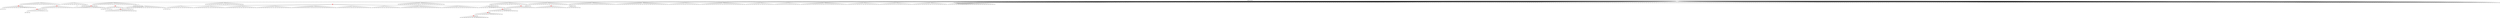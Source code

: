 digraph g {
	"59" -> "60";
	"60" [label="34"];
	"58" -> "59";
	"59" [color=indianred1, style=filled, label="19"];
	"57" -> "58";
	"58" [label="47"];
	"53" -> "54";
	"54" [label="31"];
	"52" -> "53";
	"53" [color=indianred1, style=filled, label="36"];
	"51" -> "52";
	"52" [label="41"];
	"50" -> "51";
	"51" [color=indianred1, style=filled, label="11"];
	"49" -> "50";
	"50" [label="36"];
	"43" -> "44";
	"44" [label="45"];
	"41" -> "42";
	"42" [color=indianred1, style=filled, label="32"];
	"40" -> "41";
	"41" [label="13"];
	"40" -> "43";
	"43" [label="46"];
	"38" -> "39";
	"39" [label="43"];
	"37" -> "38";
	"38" [color=indianred1, style=filled, label="12"];
	"36" -> "37";
	"37" [label="1"];
	"33" -> "34";
	"34" [color=indianred1, style=filled, label="21"];
	"32" -> "33";
	"33" [label="24"];
	"32" -> "35";
	"35" [label="14"];
	"21" -> "22";
	"22" [label="5"];
	"20" -> "21";
	"21" [label="20"];
	"20" -> "23";
	"23" [label="4"];
	"20" -> "24";
	"24" [label="40"];
	"20" -> "25";
	"25" [label="25"];
	"20" -> "26";
	"26" [label="38"];
	"20" -> "27";
	"27" [label="48"];
	"20" -> "28";
	"28" [label="39"];
	"20" -> "29";
	"29" [label="23"];
	"20" -> "30";
	"30" [label="49"];
	"20" -> "31";
	"31" [label="15"];
	"20" -> "32";
	"32" [label="21"];
	"19" -> "20";
	"20" [color=indianred1, style=filled, label="3"];
	"15" -> "16";
	"16" [label="29"];
	"12" -> "13";
	"13" [color=indianred1, style=filled, label="9"];
	"11" -> "12";
	"12" [label="37"];
	"10" -> "11";
	"11" [color=indianred1, style=filled, label="35"];
	"9" -> "10";
	"10" [label="9"];
	"8" -> "9";
	"9" [color=indianred1, style=filled, label="22"];
	"7" -> "8";
	"8" [label="35"];
	"6" -> "7";
	"7" [color=indianred1, style=filled, label="16"];
	"5" -> "6";
	"6" [label="22"];
	"2" -> "3";
	"3" [color=indianred1, style=filled, label="30"];
	"2" -> "4";
	"4" [label="42"];
	"1" -> "2";
	"2" [label="26"];
	"0" -> "1";
	"1" [label="30"];
	"0" -> "5";
	"5" [label="16"];
	"0" -> "14";
	"14" [label="7"];
	"0" -> "15";
	"15" [label="44"];
	"0" -> "17";
	"17" [label="33"];
	"0" -> "18";
	"18" [label="10"];
	"0" -> "19";
	"19" [label="3"];
	"0" -> "36";
	"36" [label="12"];
	"0" -> "40";
	"40" [label="32"];
	"0" -> "45";
	"45" [label="17"];
	"0" -> "46";
	"46" [label="50"];
	"0" -> "47";
	"47" [label="18"];
	"0" -> "48";
	"48" [label="8"];
	"0" -> "49";
	"49" [label="11"];
	"0" -> "55";
	"55" [label="6"];
	"0" -> "56";
	"56" [label="2"];
	"0" -> "57";
	"57" [label="19"];
	"0" -> "61";
	"61" [label="28"];
	"0" -> "62";
	"62" [label="27"];
	"0" [label="germline"];
	"0" -> "cell1";
	"cell1" [shape=box];
	"0" -> "cell2";
	"cell2" [shape=box];
	"27" -> "cell3";
	"cell3" [shape=box];
	"0" -> "cell4";
	"cell4" [shape=box];
	"51" -> "cell5";
	"cell5" [shape=box];
	"0" -> "cell6";
	"cell6" [shape=box];
	"29" -> "cell7";
	"cell7" [shape=box];
	"0" -> "cell8";
	"cell8" [shape=box];
	"0" -> "cell9";
	"cell9" [shape=box];
	"26" -> "cell10";
	"cell10" [shape=box];
	"12" -> "cell11";
	"cell11" [shape=box];
	"61" -> "cell12";
	"cell12" [shape=box];
	"3" -> "cell13";
	"cell13" [shape=box];
	"22" -> "cell14";
	"cell14" [shape=box];
	"0" -> "cell15";
	"cell15" [shape=box];
	"0" -> "cell16";
	"cell16" [shape=box];
	"49" -> "cell17";
	"cell17" [shape=box];
	"0" -> "cell18";
	"cell18" [shape=box];
	"30" -> "cell19";
	"cell19" [shape=box];
	"37" -> "cell20";
	"cell20" [shape=box];
	"0" -> "cell21";
	"cell21" [shape=box];
	"15" -> "cell22";
	"cell22" [shape=box];
	"0" -> "cell23";
	"cell23" [shape=box];
	"56" -> "cell24";
	"cell24" [shape=box];
	"0" -> "cell25";
	"cell25" [shape=box];
	"0" -> "cell26";
	"cell26" [shape=box];
	"0" -> "cell27";
	"cell27" [shape=box];
	"40" -> "cell28";
	"cell28" [shape=box];
	"0" -> "cell29";
	"cell29" [shape=box];
	"33" -> "cell30";
	"cell30" [shape=box];
	"24" -> "cell31";
	"cell31" [shape=box];
	"0" -> "cell32";
	"cell32" [shape=box];
	"55" -> "cell33";
	"cell33" [shape=box];
	"59" -> "cell34";
	"cell34" [shape=box];
	"0" -> "cell35";
	"cell35" [shape=box];
	"0" -> "cell36";
	"cell36" [shape=box];
	"0" -> "cell37";
	"cell37" [shape=box];
	"0" -> "cell38";
	"cell38" [shape=box];
	"0" -> "cell39";
	"cell39" [shape=box];
	"24" -> "cell40";
	"cell40" [shape=box];
	"53" -> "cell41";
	"cell41" [shape=box];
	"0" -> "cell42";
	"cell42" [shape=box];
	"0" -> "cell43";
	"cell43" [shape=box];
	"0" -> "cell44";
	"cell44" [shape=box];
	"0" -> "cell45";
	"cell45" [shape=box];
	"30" -> "cell46";
	"cell46" [shape=box];
	"0" -> "cell47";
	"cell47" [shape=box];
	"0" -> "cell48";
	"cell48" [shape=box];
	"0" -> "cell49";
	"cell49" [shape=box];
	"0" -> "cell50";
	"cell50" [shape=box];
	"0" -> "cell51";
	"cell51" [shape=box];
	"14" -> "cell52";
	"cell52" [shape=box];
	"2" -> "cell53";
	"cell53" [shape=box];
	"58" -> "cell54";
	"cell54" [shape=box];
	"47" -> "cell55";
	"cell55" [shape=box];
	"25" -> "cell56";
	"cell56" [shape=box];
	"0" -> "cell57";
	"cell57" [shape=box];
	"52" -> "cell58";
	"cell58" [shape=box];
	"0" -> "cell59";
	"cell59" [shape=box];
	"0" -> "cell60";
	"cell60" [shape=box];
	"48" -> "cell61";
	"cell61" [shape=box];
	"0" -> "cell62";
	"cell62" [shape=box];
	"0" -> "cell63";
	"cell63" [shape=box];
	"0" -> "cell64";
	"cell64" [shape=box];
	"36" -> "cell65";
	"cell65" [shape=box];
	"0" -> "cell66";
	"cell66" [shape=box];
	"11" -> "cell67";
	"cell67" [shape=box];
	"0" -> "cell68";
	"cell68" [shape=box];
	"0" -> "cell69";
	"cell69" [shape=box];
	"0" -> "cell70";
	"cell70" [shape=box];
	"0" -> "cell71";
	"cell71" [shape=box];
	"0" -> "cell72";
	"cell72" [shape=box];
	"0" -> "cell73";
	"cell73" [shape=box];
	"0" -> "cell74";
	"cell74" [shape=box];
	"14" -> "cell75";
	"cell75" [shape=box];
	"0" -> "cell76";
	"cell76" [shape=box];
	"55" -> "cell77";
	"cell77" [shape=box];
	"61" -> "cell78";
	"cell78" [shape=box];
	"40" -> "cell79";
	"cell79" [shape=box];
	"0" -> "cell80";
	"cell80" [shape=box];
	"0" -> "cell81";
	"cell81" [shape=box];
	"0" -> "cell82";
	"cell82" [shape=box];
	"0" -> "cell83";
	"cell83" [shape=box];
	"0" -> "cell84";
	"cell84" [shape=box];
	"0" -> "cell85";
	"cell85" [shape=box];
	"0" -> "cell86";
	"cell86" [shape=box];
	"1" -> "cell87";
	"cell87" [shape=box];
	"0" -> "cell88";
	"cell88" [shape=box];
	"0" -> "cell89";
	"cell89" [shape=box];
	"5" -> "cell90";
	"cell90" [shape=box];
	"1" -> "cell91";
	"cell91" [shape=box];
	"0" -> "cell92";
	"cell92" [shape=box];
	"48" -> "cell93";
	"cell93" [shape=box];
	"51" -> "cell94";
	"cell94" [shape=box];
	"32" -> "cell95";
	"cell95" [shape=box];
	"0" -> "cell96";
	"cell96" [shape=box];
	"0" -> "cell97";
	"cell97" [shape=box];
	"47" -> "cell98";
	"cell98" [shape=box];
	"0" -> "cell99";
	"cell99" [shape=box];
	"3" -> "cell100";
	"cell100" [shape=box];
	"0" -> "cell101";
	"cell101" [shape=box];
	"0" -> "cell102";
	"cell102" [shape=box];
	"11" -> "cell103";
	"cell103" [shape=box];
	"26" -> "cell104";
	"cell104" [shape=box];
	"0" -> "cell105";
	"cell105" [shape=box];
	"1" -> "cell106";
	"cell106" [shape=box];
	"29" -> "cell107";
	"cell107" [shape=box];
	"0" -> "cell108";
	"cell108" [shape=box];
	"59" -> "cell109";
	"cell109" [shape=box];
	"0" -> "cell110";
	"cell110" [shape=box];
	"0" -> "cell111";
	"cell111" [shape=box];
	"21" -> "cell112";
	"cell112" [shape=box];
	"0" -> "cell113";
	"cell113" [shape=box];
	"0" -> "cell114";
	"cell114" [shape=box];
	"62" -> "cell115";
	"cell115" [shape=box];
	"0" -> "cell116";
	"cell116" [shape=box];
	"0" -> "cell117";
	"cell117" [shape=box];
	"23" -> "cell118";
	"cell118" [shape=box];
	"0" -> "cell119";
	"cell119" [shape=box];
	"0" -> "cell120";
	"cell120" [shape=box];
	"0" -> "cell121";
	"cell121" [shape=box];
	"0" -> "cell122";
	"cell122" [shape=box];
	"0" -> "cell123";
	"cell123" [shape=box];
	"0" -> "cell124";
	"cell124" [shape=box];
	"46" -> "cell125";
	"cell125" [shape=box];
	"52" -> "cell126";
	"cell126" [shape=box];
	"9" -> "cell127";
	"cell127" [shape=box];
	"14" -> "cell128";
	"cell128" [shape=box];
	"56" -> "cell129";
	"cell129" [shape=box];
	"4" -> "cell130";
	"cell130" [shape=box];
	"0" -> "cell131";
	"cell131" [shape=box];
	"0" -> "cell132";
	"cell132" [shape=box];
	"0" -> "cell133";
	"cell133" [shape=box];
	"56" -> "cell134";
	"cell134" [shape=box];
	"0" -> "cell135";
	"cell135" [shape=box];
	"0" -> "cell136";
	"cell136" [shape=box];
	"55" -> "cell137";
	"cell137" [shape=box];
	"0" -> "cell138";
	"cell138" [shape=box];
	"0" -> "cell139";
	"cell139" [shape=box];
	"47" -> "cell140";
	"cell140" [shape=box];
	"32" -> "cell141";
	"cell141" [shape=box];
	"26" -> "cell142";
	"cell142" [shape=box];
	"0" -> "cell143";
	"cell143" [shape=box];
	"0" -> "cell144";
	"cell144" [shape=box];
	"40" -> "cell145";
	"cell145" [shape=box];
	"0" -> "cell146";
	"cell146" [shape=box];
	"1" -> "cell147";
	"cell147" [shape=box];
	"59" -> "cell148";
	"cell148" [shape=box];
	"39" -> "cell149";
	"cell149" [shape=box];
	"0" -> "cell150";
	"cell150" [shape=box];
	"0" -> "cell151";
	"cell151" [shape=box];
	"3" -> "cell152";
	"cell152" [shape=box];
	"30" -> "cell153";
	"cell153" [shape=box];
	"21" -> "cell154";
	"cell154" [shape=box];
	"0" -> "cell155";
	"cell155" [shape=box];
	"24" -> "cell156";
	"cell156" [shape=box];
	"0" -> "cell157";
	"cell157" [shape=box];
	"62" -> "cell158";
	"cell158" [shape=box];
	"0" -> "cell159";
	"cell159" [shape=box];
	"14" -> "cell160";
	"cell160" [shape=box];
	"0" -> "cell161";
	"cell161" [shape=box];
	"0" -> "cell162";
	"cell162" [shape=box];
	"0" -> "cell163";
	"cell163" [shape=box];
	"31" -> "cell164";
	"cell164" [shape=box];
	"0" -> "cell165";
	"cell165" [shape=box];
	"47" -> "cell166";
	"cell166" [shape=box];
	"47" -> "cell167";
	"cell167" [shape=box];
	"21" -> "cell168";
	"cell168" [shape=box];
	"27" -> "cell169";
	"cell169" [shape=box];
	"5" -> "cell170";
	"cell170" [shape=box];
	"47" -> "cell171";
	"cell171" [shape=box];
	"0" -> "cell172";
	"cell172" [shape=box];
	"0" -> "cell173";
	"cell173" [shape=box];
	"15" -> "cell174";
	"cell174" [shape=box];
	"0" -> "cell175";
	"cell175" [shape=box];
	"16" -> "cell176";
	"cell176" [shape=box];
	"13" -> "cell177";
	"cell177" [shape=box];
	"0" -> "cell178";
	"cell178" [shape=box];
	"0" -> "cell179";
	"cell179" [shape=box];
	"3" -> "cell180";
	"cell180" [shape=box];
	"18" -> "cell181";
	"cell181" [shape=box];
	"0" -> "cell182";
	"cell182" [shape=box];
	"8" -> "cell183";
	"cell183" [shape=box];
	"59" -> "cell184";
	"cell184" [shape=box];
	"0" -> "cell185";
	"cell185" [shape=box];
	"52" -> "cell186";
	"cell186" [shape=box];
	"27" -> "cell187";
	"cell187" [shape=box];
	"47" -> "cell188";
	"cell188" [shape=box];
	"0" -> "cell189";
	"cell189" [shape=box];
	"25" -> "cell190";
	"cell190" [shape=box];
	"32" -> "cell191";
	"cell191" [shape=box];
	"5" -> "cell192";
	"cell192" [shape=box];
	"34" -> "cell193";
	"cell193" [shape=box];
	"0" -> "cell194";
	"cell194" [shape=box];
	"0" -> "cell195";
	"cell195" [shape=box];
	"0" -> "cell196";
	"cell196" [shape=box];
	"0" -> "cell197";
	"cell197" [shape=box];
	"0" -> "cell198";
	"cell198" [shape=box];
	"40" -> "cell199";
	"cell199" [shape=box];
	"54" -> "cell200";
	"cell200" [shape=box];
	"5" -> "cell201";
	"cell201" [shape=box];
	"0" -> "cell202";
	"cell202" [shape=box];
	"0" -> "cell203";
	"cell203" [shape=box];
	"0" -> "cell204";
	"cell204" [shape=box];
	"51" -> "cell205";
	"cell205" [shape=box];
	"56" -> "cell206";
	"cell206" [shape=box];
	"0" -> "cell207";
	"cell207" [shape=box];
	"0" -> "cell208";
	"cell208" [shape=box];
	"45" -> "cell209";
	"cell209" [shape=box];
	"57" -> "cell210";
	"cell210" [shape=box];
	"13" -> "cell211";
	"cell211" [shape=box];
	"28" -> "cell212";
	"cell212" [shape=box];
	"0" -> "cell213";
	"cell213" [shape=box];
	"42" -> "cell214";
	"cell214" [shape=box];
	"59" -> "cell215";
	"cell215" [shape=box];
	"0" -> "cell216";
	"cell216" [shape=box];
	"0" -> "cell217";
	"cell217" [shape=box];
	"0" -> "cell218";
	"cell218" [shape=box];
	"55" -> "cell219";
	"cell219" [shape=box];
	"0" -> "cell220";
	"cell220" [shape=box];
	"0" -> "cell221";
	"cell221" [shape=box];
	"48" -> "cell222";
	"cell222" [shape=box];
	"19" -> "cell223";
	"cell223" [shape=box];
	"40" -> "cell224";
	"cell224" [shape=box];
	"0" -> "cell225";
	"cell225" [shape=box];
	"0" -> "cell226";
	"cell226" [shape=box];
	"9" -> "cell227";
	"cell227" [shape=box];
	"0" -> "cell228";
	"cell228" [shape=box];
	"61" -> "cell229";
	"cell229" [shape=box];
	"0" -> "cell230";
	"cell230" [shape=box];
	"23" -> "cell231";
	"cell231" [shape=box];
	"62" -> "cell232";
	"cell232" [shape=box];
	"28" -> "cell233";
	"cell233" [shape=box];
	"25" -> "cell234";
	"cell234" [shape=box];
	"29" -> "cell235";
	"cell235" [shape=box];
	"19" -> "cell236";
	"cell236" [shape=box];
	"0" -> "cell237";
	"cell237" [shape=box];
	"0" -> "cell238";
	"cell238" [shape=box];
	"0" -> "cell239";
	"cell239" [shape=box];
	"0" -> "cell240";
	"cell240" [shape=box];
	"0" -> "cell241";
	"cell241" [shape=box];
	"34" -> "cell242";
	"cell242" [shape=box];
	"15" -> "cell243";
	"cell243" [shape=box];
	"45" -> "cell244";
	"cell244" [shape=box];
	"0" -> "cell245";
	"cell245" [shape=box];
	"0" -> "cell246";
	"cell246" [shape=box];
	"0" -> "cell247";
	"cell247" [shape=box];
	"0" -> "cell248";
	"cell248" [shape=box];
	"55" -> "cell249";
	"cell249" [shape=box];
	"0" -> "cell250";
	"cell250" [shape=box];
	"0" -> "cell251";
	"cell251" [shape=box];
	"21" -> "cell252";
	"cell252" [shape=box];
	"0" -> "cell253";
	"cell253" [shape=box];
	"32" -> "cell254";
	"cell254" [shape=box];
	"15" -> "cell255";
	"cell255" [shape=box];
	"49" -> "cell256";
	"cell256" [shape=box];
	"0" -> "cell257";
	"cell257" [shape=box];
	"36" -> "cell258";
	"cell258" [shape=box];
	"55" -> "cell259";
	"cell259" [shape=box];
	"0" -> "cell260";
	"cell260" [shape=box];
	"25" -> "cell261";
	"cell261" [shape=box];
	"0" -> "cell262";
	"cell262" [shape=box];
	"0" -> "cell263";
	"cell263" [shape=box];
	"18" -> "cell264";
	"cell264" [shape=box];
	"36" -> "cell265";
	"cell265" [shape=box];
	"0" -> "cell266";
	"cell266" [shape=box];
	"32" -> "cell267";
	"cell267" [shape=box];
	"0" -> "cell268";
	"cell268" [shape=box];
	"25" -> "cell269";
	"cell269" [shape=box];
	"0" -> "cell270";
	"cell270" [shape=box];
	"0" -> "cell271";
	"cell271" [shape=box];
	"0" -> "cell272";
	"cell272" [shape=box];
	"55" -> "cell273";
	"cell273" [shape=box];
	"19" -> "cell274";
	"cell274" [shape=box];
	"0" -> "cell275";
	"cell275" [shape=box];
	"0" -> "cell276";
	"cell276" [shape=box];
	"18" -> "cell277";
	"cell277" [shape=box];
	"0" -> "cell278";
	"cell278" [shape=box];
	"15" -> "cell279";
	"cell279" [shape=box];
	"27" -> "cell280";
	"cell280" [shape=box];
	"0" -> "cell281";
	"cell281" [shape=box];
	"0" -> "cell282";
	"cell282" [shape=box];
	"21" -> "cell283";
	"cell283" [shape=box];
	"0" -> "cell284";
	"cell284" [shape=box];
	"21" -> "cell285";
	"cell285" [shape=box];
	"30" -> "cell286";
	"cell286" [shape=box];
	"0" -> "cell287";
	"cell287" [shape=box];
	"0" -> "cell288";
	"cell288" [shape=box];
	"0" -> "cell289";
	"cell289" [shape=box];
	"0" -> "cell290";
	"cell290" [shape=box];
	"0" -> "cell291";
	"cell291" [shape=box];
	"21" -> "cell292";
	"cell292" [shape=box];
	"0" -> "cell293";
	"cell293" [shape=box];
	"57" -> "cell294";
	"cell294" [shape=box];
	"0" -> "cell295";
	"cell295" [shape=box];
	"62" -> "cell296";
	"cell296" [shape=box];
	"31" -> "cell297";
	"cell297" [shape=box];
	"0" -> "cell298";
	"cell298" [shape=box];
	"47" -> "cell299";
	"cell299" [shape=box];
	"0" -> "cell300";
	"cell300" [shape=box];
	"0" -> "cell301";
	"cell301" [shape=box];
	"0" -> "cell302";
	"cell302" [shape=box];
	"0" -> "cell303";
	"cell303" [shape=box];
	"0" -> "cell304";
	"cell304" [shape=box];
	"6" -> "cell305";
	"cell305" [shape=box];
	"0" -> "cell306";
	"cell306" [shape=box];
	"0" -> "cell307";
	"cell307" [shape=box];
	"0" -> "cell308";
	"cell308" [shape=box];
	"54" -> "cell309";
	"cell309" [shape=box];
	"0" -> "cell310";
	"cell310" [shape=box];
	"41" -> "cell311";
	"cell311" [shape=box];
	"0" -> "cell312";
	"cell312" [shape=box];
	"0" -> "cell313";
	"cell313" [shape=box];
	"55" -> "cell314";
	"cell314" [shape=box];
	"0" -> "cell315";
	"cell315" [shape=box];
	"0" -> "cell316";
	"cell316" [shape=box];
	"0" -> "cell317";
	"cell317" [shape=box];
	"0" -> "cell318";
	"cell318" [shape=box];
	"0" -> "cell319";
	"cell319" [shape=box];
	"7" -> "cell320";
	"cell320" [shape=box];
	"34" -> "cell321";
	"cell321" [shape=box];
	"61" -> "cell322";
	"cell322" [shape=box];
	"30" -> "cell323";
	"cell323" [shape=box];
	"0" -> "cell324";
	"cell324" [shape=box];
	"0" -> "cell325";
	"cell325" [shape=box];
	"7" -> "cell326";
	"cell326" [shape=box];
	"31" -> "cell327";
	"cell327" [shape=box];
	"1" -> "cell328";
	"cell328" [shape=box];
	"0" -> "cell329";
	"cell329" [shape=box];
	"0" -> "cell330";
	"cell330" [shape=box];
	"0" -> "cell331";
	"cell331" [shape=box];
	"53" -> "cell332";
	"cell332" [shape=box];
	"0" -> "cell333";
	"cell333" [shape=box];
	"0" -> "cell334";
	"cell334" [shape=box];
	"0" -> "cell335";
	"cell335" [shape=box];
	"13" -> "cell336";
	"cell336" [shape=box];
	"0" -> "cell337";
	"cell337" [shape=box];
	"14" -> "cell338";
	"cell338" [shape=box];
	"0" -> "cell339";
	"cell339" [shape=box];
	"0" -> "cell340";
	"cell340" [shape=box];
	"0" -> "cell341";
	"cell341" [shape=box];
	"0" -> "cell342";
	"cell342" [shape=box];
	"0" -> "cell343";
	"cell343" [shape=box];
	"24" -> "cell344";
	"cell344" [shape=box];
	"0" -> "cell345";
	"cell345" [shape=box];
	"0" -> "cell346";
	"cell346" [shape=box];
	"0" -> "cell347";
	"cell347" [shape=box];
	"14" -> "cell348";
	"cell348" [shape=box];
	"0" -> "cell349";
	"cell349" [shape=box];
	"53" -> "cell350";
	"cell350" [shape=box];
	"0" -> "cell351";
	"cell351" [shape=box];
	"0" -> "cell352";
	"cell352" [shape=box];
	"7" -> "cell353";
	"cell353" [shape=box];
	"0" -> "cell354";
	"cell354" [shape=box];
	"0" -> "cell355";
	"cell355" [shape=box];
	"0" -> "cell356";
	"cell356" [shape=box];
	"0" -> "cell357";
	"cell357" [shape=box];
	"18" -> "cell358";
	"cell358" [shape=box];
	"0" -> "cell359";
	"cell359" [shape=box];
	"0" -> "cell360";
	"cell360" [shape=box];
	"29" -> "cell361";
	"cell361" [shape=box];
	"17" -> "cell362";
	"cell362" [shape=box];
	"0" -> "cell363";
	"cell363" [shape=box];
	"19" -> "cell364";
	"cell364" [shape=box];
	"24" -> "cell365";
	"cell365" [shape=box];
	"46" -> "cell366";
	"cell366" [shape=box];
	"0" -> "cell367";
	"cell367" [shape=box];
	"0" -> "cell368";
	"cell368" [shape=box];
	"0" -> "cell369";
	"cell369" [shape=box];
	"0" -> "cell370";
	"cell370" [shape=box];
	"0" -> "cell371";
	"cell371" [shape=box];
	"44" -> "cell372";
	"cell372" [shape=box];
	"0" -> "cell373";
	"cell373" [shape=box];
	"0" -> "cell374";
	"cell374" [shape=box];
	"1" -> "cell375";
	"cell375" [shape=box];
	"0" -> "cell376";
	"cell376" [shape=box];
	"11" -> "cell377";
	"cell377" [shape=box];
	"0" -> "cell378";
	"cell378" [shape=box];
	"0" -> "cell379";
	"cell379" [shape=box];
	"26" -> "cell380";
	"cell380" [shape=box];
	"0" -> "cell381";
	"cell381" [shape=box];
	"0" -> "cell382";
	"cell382" [shape=box];
	"0" -> "cell383";
	"cell383" [shape=box];
	"0" -> "cell384";
	"cell384" [shape=box];
	"0" -> "cell385";
	"cell385" [shape=box];
	"0" -> "cell386";
	"cell386" [shape=box];
	"47" -> "cell387";
	"cell387" [shape=box];
	"11" -> "cell388";
	"cell388" [shape=box];
	"0" -> "cell389";
	"cell389" [shape=box];
	"53" -> "cell390";
	"cell390" [shape=box];
	"0" -> "cell391";
	"cell391" [shape=box];
	"14" -> "cell392";
	"cell392" [shape=box];
	"0" -> "cell393";
	"cell393" [shape=box];
	"15" -> "cell394";
	"cell394" [shape=box];
	"0" -> "cell395";
	"cell395" [shape=box];
	"36" -> "cell396";
	"cell396" [shape=box];
	"0" -> "cell397";
	"cell397" [shape=box];
	"0" -> "cell398";
	"cell398" [shape=box];
	"0" -> "cell399";
	"cell399" [shape=box];
	"36" -> "cell400";
	"cell400" [shape=box];
	"0" -> "cell401";
	"cell401" [shape=box];
	"5" -> "cell402";
	"cell402" [shape=box];
	"0" -> "cell403";
	"cell403" [shape=box];
	"42" -> "cell404";
	"cell404" [shape=box];
	"1" -> "cell405";
	"cell405" [shape=box];
	"60" -> "cell406";
	"cell406" [shape=box];
	"15" -> "cell407";
	"cell407" [shape=box];
	"0" -> "cell408";
	"cell408" [shape=box];
	"0" -> "cell409";
	"cell409" [shape=box];
	"48" -> "cell410";
	"cell410" [shape=box];
	"48" -> "cell411";
	"cell411" [shape=box];
	"0" -> "cell412";
	"cell412" [shape=box];
	"7" -> "cell413";
	"cell413" [shape=box];
	"0" -> "cell414";
	"cell414" [shape=box];
	"45" -> "cell415";
	"cell415" [shape=box];
	"0" -> "cell416";
	"cell416" [shape=box];
	"56" -> "cell417";
	"cell417" [shape=box];
	"26" -> "cell418";
	"cell418" [shape=box];
	"51" -> "cell419";
	"cell419" [shape=box];
	"0" -> "cell420";
	"cell420" [shape=box];
	"42" -> "cell421";
	"cell421" [shape=box];
	"0" -> "cell422";
	"cell422" [shape=box];
	"46" -> "cell423";
	"cell423" [shape=box];
	"0" -> "cell424";
	"cell424" [shape=box];
	"54" -> "cell425";
	"cell425" [shape=box];
	"1" -> "cell426";
	"cell426" [shape=box];
	"55" -> "cell427";
	"cell427" [shape=box];
	"26" -> "cell428";
	"cell428" [shape=box];
	"46" -> "cell429";
	"cell429" [shape=box];
	"0" -> "cell430";
	"cell430" [shape=box];
	"0" -> "cell431";
	"cell431" [shape=box];
	"45" -> "cell432";
	"cell432" [shape=box];
	"0" -> "cell433";
	"cell433" [shape=box];
	"47" -> "cell434";
	"cell434" [shape=box];
	"25" -> "cell435";
	"cell435" [shape=box];
	"21" -> "cell436";
	"cell436" [shape=box];
	"0" -> "cell437";
	"cell437" [shape=box];
	"49" -> "cell438";
	"cell438" [shape=box];
	"0" -> "cell439";
	"cell439" [shape=box];
	"19" -> "cell440";
	"cell440" [shape=box];
	"25" -> "cell441";
	"cell441" [shape=box];
	"30" -> "cell442";
	"cell442" [shape=box];
	"24" -> "cell443";
	"cell443" [shape=box];
	"0" -> "cell444";
	"cell444" [shape=box];
	"22" -> "cell445";
	"cell445" [shape=box];
	"57" -> "cell446";
	"cell446" [shape=box];
	"0" -> "cell447";
	"cell447" [shape=box];
	"14" -> "cell448";
	"cell448" [shape=box];
	"53" -> "cell449";
	"cell449" [shape=box];
	"0" -> "cell450";
	"cell450" [shape=box];
	"24" -> "cell451";
	"cell451" [shape=box];
	"31" -> "cell452";
	"cell452" [shape=box];
	"0" -> "cell453";
	"cell453" [shape=box];
	"0" -> "cell454";
	"cell454" [shape=box];
	"56" -> "cell455";
	"cell455" [shape=box];
	"24" -> "cell456";
	"cell456" [shape=box];
	"0" -> "cell457";
	"cell457" [shape=box];
	"0" -> "cell458";
	"cell458" [shape=box];
	"51" -> "cell459";
	"cell459" [shape=box];
	"62" -> "cell460";
	"cell460" [shape=box];
	"17" -> "cell461";
	"cell461" [shape=box];
	"0" -> "cell462";
	"cell462" [shape=box];
	"0" -> "cell463";
	"cell463" [shape=box];
	"14" -> "cell464";
	"cell464" [shape=box];
	"0" -> "cell465";
	"cell465" [shape=box];
	"0" -> "cell466";
	"cell466" [shape=box];
	"0" -> "cell467";
	"cell467" [shape=box];
	"0" -> "cell468";
	"cell468" [shape=box];
	"0" -> "cell469";
	"cell469" [shape=box];
	"53" -> "cell470";
	"cell470" [shape=box];
	"0" -> "cell471";
	"cell471" [shape=box];
	"0" -> "cell472";
	"cell472" [shape=box];
	"0" -> "cell473";
	"cell473" [shape=box];
	"36" -> "cell474";
	"cell474" [shape=box];
	"0" -> "cell475";
	"cell475" [shape=box];
	"0" -> "cell476";
	"cell476" [shape=box];
	"0" -> "cell477";
	"cell477" [shape=box];
	"0" -> "cell478";
	"cell478" [shape=box];
	"0" -> "cell479";
	"cell479" [shape=box];
	"0" -> "cell480";
	"cell480" [shape=box];
	"0" -> "cell481";
	"cell481" [shape=box];
	"14" -> "cell482";
	"cell482" [shape=box];
	"0" -> "cell483";
	"cell483" [shape=box];
	"14" -> "cell484";
	"cell484" [shape=box];
	"18" -> "cell485";
	"cell485" [shape=box];
	"0" -> "cell486";
	"cell486" [shape=box];
	"25" -> "cell487";
	"cell487" [shape=box];
	"0" -> "cell488";
	"cell488" [shape=box];
	"0" -> "cell489";
	"cell489" [shape=box];
	"0" -> "cell490";
	"cell490" [shape=box];
	"40" -> "cell491";
	"cell491" [shape=box];
	"37" -> "cell492";
	"cell492" [shape=box];
	"0" -> "cell493";
	"cell493" [shape=box];
	"14" -> "cell494";
	"cell494" [shape=box];
	"0" -> "cell495";
	"cell495" [shape=box];
	"8" -> "cell496";
	"cell496" [shape=box];
	"15" -> "cell497";
	"cell497" [shape=box];
	"0" -> "cell498";
	"cell498" [shape=box];
	"56" -> "cell499";
	"cell499" [shape=box];
	"39" -> "cell500";
	"cell500" [shape=box];
	"39" -> "cell501";
	"cell501" [shape=box];
	"41" -> "cell502";
	"cell502" [shape=box];
	"0" -> "cell503";
	"cell503" [shape=box];
	"42" -> "cell504";
	"cell504" [shape=box];
	"56" -> "cell505";
	"cell505" [shape=box];
	"0" -> "cell506";
	"cell506" [shape=box];
	"0" -> "cell507";
	"cell507" [shape=box];
	"49" -> "cell508";
	"cell508" [shape=box];
	"57" -> "cell509";
	"cell509" [shape=box];
	"3" -> "cell510";
	"cell510" [shape=box];
	"40" -> "cell511";
	"cell511" [shape=box];
	"22" -> "cell512";
	"cell512" [shape=box];
	"0" -> "cell513";
	"cell513" [shape=box];
	"0" -> "cell514";
	"cell514" [shape=box];
	"28" -> "cell515";
	"cell515" [shape=box];
	"0" -> "cell516";
	"cell516" [shape=box];
	"31" -> "cell517";
	"cell517" [shape=box];
	"5" -> "cell518";
	"cell518" [shape=box];
	"0" -> "cell519";
	"cell519" [shape=box];
	"0" -> "cell520";
	"cell520" [shape=box];
	"0" -> "cell521";
	"cell521" [shape=box];
	"0" -> "cell522";
	"cell522" [shape=box];
	"0" -> "cell523";
	"cell523" [shape=box];
	"0" -> "cell524";
	"cell524" [shape=box];
	"56" -> "cell525";
	"cell525" [shape=box];
	"0" -> "cell526";
	"cell526" [shape=box];
	"46" -> "cell527";
	"cell527" [shape=box];
	"0" -> "cell528";
	"cell528" [shape=box];
	"34" -> "cell529";
	"cell529" [shape=box];
	"9" -> "cell530";
	"cell530" [shape=box];
	"0" -> "cell531";
	"cell531" [shape=box];
	"40" -> "cell532";
	"cell532" [shape=box];
	"0" -> "cell533";
	"cell533" [shape=box];
	"18" -> "cell534";
	"cell534" [shape=box];
	"45" -> "cell535";
	"cell535" [shape=box];
	"0" -> "cell536";
	"cell536" [shape=box];
	"0" -> "cell537";
	"cell537" [shape=box];
	"0" -> "cell538";
	"cell538" [shape=box];
	"49" -> "cell539";
	"cell539" [shape=box];
	"0" -> "cell540";
	"cell540" [shape=box];
	"0" -> "cell541";
	"cell541" [shape=box];
	"0" -> "cell542";
	"cell542" [shape=box];
	"48" -> "cell543";
	"cell543" [shape=box];
	"32" -> "cell544";
	"cell544" [shape=box];
	"0" -> "cell545";
	"cell545" [shape=box];
	"45" -> "cell546";
	"cell546" [shape=box];
	"38" -> "cell547";
	"cell547" [shape=box];
	"53" -> "cell548";
	"cell548" [shape=box];
	"0" -> "cell549";
	"cell549" [shape=box];
	"31" -> "cell550";
	"cell550" [shape=box];
	"0" -> "cell551";
	"cell551" [shape=box];
	"19" -> "cell552";
	"cell552" [shape=box];
	"0" -> "cell553";
	"cell553" [shape=box];
	"32" -> "cell554";
	"cell554" [shape=box];
	"0" -> "cell555";
	"cell555" [shape=box];
	"0" -> "cell556";
	"cell556" [shape=box];
	"31" -> "cell557";
	"cell557" [shape=box];
	"42" -> "cell558";
	"cell558" [shape=box];
	"15" -> "cell559";
	"cell559" [shape=box];
	"49" -> "cell560";
	"cell560" [shape=box];
	"57" -> "cell561";
	"cell561" [shape=box];
	"29" -> "cell562";
	"cell562" [shape=box];
	"0" -> "cell563";
	"cell563" [shape=box];
	"38" -> "cell564";
	"cell564" [shape=box];
	"0" -> "cell565";
	"cell565" [shape=box];
	"0" -> "cell566";
	"cell566" [shape=box];
	"0" -> "cell567";
	"cell567" [shape=box];
	"47" -> "cell568";
	"cell568" [shape=box];
	"0" -> "cell569";
	"cell569" [shape=box];
	"30" -> "cell570";
	"cell570" [shape=box];
	"0" -> "cell571";
	"cell571" [shape=box];
	"0" -> "cell572";
	"cell572" [shape=box];
	"9" -> "cell573";
	"cell573" [shape=box];
	"57" -> "cell574";
	"cell574" [shape=box];
	"0" -> "cell575";
	"cell575" [shape=box];
	"0" -> "cell576";
	"cell576" [shape=box];
	"25" -> "cell577";
	"cell577" [shape=box];
	"36" -> "cell578";
	"cell578" [shape=box];
	"0" -> "cell579";
	"cell579" [shape=box];
	"59" -> "cell580";
	"cell580" [shape=box];
	"17" -> "cell581";
	"cell581" [shape=box];
	"25" -> "cell582";
	"cell582" [shape=box];
	"0" -> "cell583";
	"cell583" [shape=box];
	"16" -> "cell584";
	"cell584" [shape=box];
	"0" -> "cell585";
	"cell585" [shape=box];
	"23" -> "cell586";
	"cell586" [shape=box];
	"7" -> "cell587";
	"cell587" [shape=box];
	"0" -> "cell588";
	"cell588" [shape=box];
	"0" -> "cell589";
	"cell589" [shape=box];
	"0" -> "cell590";
	"cell590" [shape=box];
	"7" -> "cell591";
	"cell591" [shape=box];
	"49" -> "cell592";
	"cell592" [shape=box];
	"0" -> "cell593";
	"cell593" [shape=box];
	"0" -> "cell594";
	"cell594" [shape=box];
	"0" -> "cell595";
	"cell595" [shape=box];
	"15" -> "cell596";
	"cell596" [shape=box];
	"3" -> "cell597";
	"cell597" [shape=box];
	"0" -> "cell598";
	"cell598" [shape=box];
	"11" -> "cell599";
	"cell599" [shape=box];
	"0" -> "cell600";
	"cell600" [shape=box];
	"48" -> "cell601";
	"cell601" [shape=box];
	"13" -> "cell602";
	"cell602" [shape=box];
	"61" -> "cell603";
	"cell603" [shape=box];
	"0" -> "cell604";
	"cell604" [shape=box];
	"0" -> "cell605";
	"cell605" [shape=box];
	"42" -> "cell606";
	"cell606" [shape=box];
	"0" -> "cell607";
	"cell607" [shape=box];
	"0" -> "cell608";
	"cell608" [shape=box];
	"0" -> "cell609";
	"cell609" [shape=box];
	"0" -> "cell610";
	"cell610" [shape=box];
	"0" -> "cell611";
	"cell611" [shape=box];
	"26" -> "cell612";
	"cell612" [shape=box];
	"0" -> "cell613";
	"cell613" [shape=box];
	"1" -> "cell614";
	"cell614" [shape=box];
	"52" -> "cell615";
	"cell615" [shape=box];
	"23" -> "cell616";
	"cell616" [shape=box];
	"0" -> "cell617";
	"cell617" [shape=box];
	"0" -> "cell618";
	"cell618" [shape=box];
	"0" -> "cell619";
	"cell619" [shape=box];
	"5" -> "cell620";
	"cell620" [shape=box];
	"1" -> "cell621";
	"cell621" [shape=box];
	"37" -> "cell622";
	"cell622" [shape=box];
	"0" -> "cell623";
	"cell623" [shape=box];
	"7" -> "cell624";
	"cell624" [shape=box];
	"28" -> "cell625";
	"cell625" [shape=box];
	"0" -> "cell626";
	"cell626" [shape=box];
	"27" -> "cell627";
	"cell627" [shape=box];
	"4" -> "cell628";
	"cell628" [shape=box];
	"34" -> "cell629";
	"cell629" [shape=box];
	"57" -> "cell630";
	"cell630" [shape=box];
	"1" -> "cell631";
	"cell631" [shape=box];
	"10" -> "cell632";
	"cell632" [shape=box];
	"45" -> "cell633";
	"cell633" [shape=box];
	"0" -> "cell634";
	"cell634" [shape=box];
	"47" -> "cell635";
	"cell635" [shape=box];
	"61" -> "cell636";
	"cell636" [shape=box];
	"55" -> "cell637";
	"cell637" [shape=box];
	"0" -> "cell638";
	"cell638" [shape=box];
	"9" -> "cell639";
	"cell639" [shape=box];
	"40" -> "cell640";
	"cell640" [shape=box];
	"0" -> "cell641";
	"cell641" [shape=box];
	"0" -> "cell642";
	"cell642" [shape=box];
	"0" -> "cell643";
	"cell643" [shape=box];
	"0" -> "cell644";
	"cell644" [shape=box];
	"7" -> "cell645";
	"cell645" [shape=box];
	"5" -> "cell646";
	"cell646" [shape=box];
	"0" -> "cell647";
	"cell647" [shape=box];
	"0" -> "cell648";
	"cell648" [shape=box];
	"24" -> "cell649";
	"cell649" [shape=box];
	"14" -> "cell650";
	"cell650" [shape=box];
	"53" -> "cell651";
	"cell651" [shape=box];
	"24" -> "cell652";
	"cell652" [shape=box];
	"1" -> "cell653";
	"cell653" [shape=box];
	"56" -> "cell654";
	"cell654" [shape=box];
	"0" -> "cell655";
	"cell655" [shape=box];
	"59" -> "cell656";
	"cell656" [shape=box];
	"24" -> "cell657";
	"cell657" [shape=box];
	"0" -> "cell658";
	"cell658" [shape=box];
	"19" -> "cell659";
	"cell659" [shape=box];
	"0" -> "cell660";
	"cell660" [shape=box];
	"26" -> "cell661";
	"cell661" [shape=box];
	"0" -> "cell662";
	"cell662" [shape=box];
	"0" -> "cell663";
	"cell663" [shape=box];
	"18" -> "cell664";
	"cell664" [shape=box];
	"26" -> "cell665";
	"cell665" [shape=box];
	"29" -> "cell666";
	"cell666" [shape=box];
	"0" -> "cell667";
	"cell667" [shape=box];
	"30" -> "cell668";
	"cell668" [shape=box];
	"32" -> "cell669";
	"cell669" [shape=box];
	"0" -> "cell670";
	"cell670" [shape=box];
	"0" -> "cell671";
	"cell671" [shape=box];
	"0" -> "cell672";
	"cell672" [shape=box];
	"59" -> "cell673";
	"cell673" [shape=box];
	"17" -> "cell674";
	"cell674" [shape=box];
	"0" -> "cell675";
	"cell675" [shape=box];
	"0" -> "cell676";
	"cell676" [shape=box];
	"0" -> "cell677";
	"cell677" [shape=box];
	"51" -> "cell678";
	"cell678" [shape=box];
	"57" -> "cell679";
	"cell679" [shape=box];
	"0" -> "cell680";
	"cell680" [shape=box];
	"57" -> "cell681";
	"cell681" [shape=box];
	"14" -> "cell682";
	"cell682" [shape=box];
	"0" -> "cell683";
	"cell683" [shape=box];
	"36" -> "cell684";
	"cell684" [shape=box];
	"57" -> "cell685";
	"cell685" [shape=box];
	"11" -> "cell686";
	"cell686" [shape=box];
	"9" -> "cell687";
	"cell687" [shape=box];
	"7" -> "cell688";
	"cell688" [shape=box];
	"15" -> "cell689";
	"cell689" [shape=box];
	"0" -> "cell690";
	"cell690" [shape=box];
	"0" -> "cell691";
	"cell691" [shape=box];
	"0" -> "cell692";
	"cell692" [shape=box];
	"0" -> "cell693";
	"cell693" [shape=box];
	"0" -> "cell694";
	"cell694" [shape=box];
	"0" -> "cell695";
	"cell695" [shape=box];
	"0" -> "cell696";
	"cell696" [shape=box];
	"19" -> "cell697";
	"cell697" [shape=box];
	"7" -> "cell698";
	"cell698" [shape=box];
	"0" -> "cell699";
	"cell699" [shape=box];
	"0" -> "cell700";
	"cell700" [shape=box];
	"0" -> "cell701";
	"cell701" [shape=box];
	"39" -> "cell702";
	"cell702" [shape=box];
	"18" -> "cell703";
	"cell703" [shape=box];
	"11" -> "cell704";
	"cell704" [shape=box];
	"32" -> "cell705";
	"cell705" [shape=box];
	"14" -> "cell706";
	"cell706" [shape=box];
	"0" -> "cell707";
	"cell707" [shape=box];
	"18" -> "cell708";
	"cell708" [shape=box];
	"0" -> "cell709";
	"cell709" [shape=box];
	"0" -> "cell710";
	"cell710" [shape=box];
	"0" -> "cell711";
	"cell711" [shape=box];
	"51" -> "cell712";
	"cell712" [shape=box];
	"0" -> "cell713";
	"cell713" [shape=box];
	"38" -> "cell714";
	"cell714" [shape=box];
	"0" -> "cell715";
	"cell715" [shape=box];
	"0" -> "cell716";
	"cell716" [shape=box];
	"52" -> "cell717";
	"cell717" [shape=box];
	"0" -> "cell718";
	"cell718" [shape=box];
	"29" -> "cell719";
	"cell719" [shape=box];
	"0" -> "cell720";
	"cell720" [shape=box];
	"0" -> "cell721";
	"cell721" [shape=box];
	"56" -> "cell722";
	"cell722" [shape=box];
	"61" -> "cell723";
	"cell723" [shape=box];
	"42" -> "cell724";
	"cell724" [shape=box];
	"45" -> "cell725";
	"cell725" [shape=box];
	"51" -> "cell726";
	"cell726" [shape=box];
	"2" -> "cell727";
	"cell727" [shape=box];
	"0" -> "cell728";
	"cell728" [shape=box];
	"0" -> "cell729";
	"cell729" [shape=box];
	"47" -> "cell730";
	"cell730" [shape=box];
	"0" -> "cell731";
	"cell731" [shape=box];
	"0" -> "cell732";
	"cell732" [shape=box];
	"0" -> "cell733";
	"cell733" [shape=box];
	"0" -> "cell734";
	"cell734" [shape=box];
	"0" -> "cell735";
	"cell735" [shape=box];
	"0" -> "cell736";
	"cell736" [shape=box];
	"0" -> "cell737";
	"cell737" [shape=box];
	"17" -> "cell738";
	"cell738" [shape=box];
	"0" -> "cell739";
	"cell739" [shape=box];
	"39" -> "cell740";
	"cell740" [shape=box];
	"0" -> "cell741";
	"cell741" [shape=box];
	"0" -> "cell742";
	"cell742" [shape=box];
	"18" -> "cell743";
	"cell743" [shape=box];
	"0" -> "cell744";
	"cell744" [shape=box];
	"0" -> "cell745";
	"cell745" [shape=box];
	"35" -> "cell746";
	"cell746" [shape=box];
	"24" -> "cell747";
	"cell747" [shape=box];
	"28" -> "cell748";
	"cell748" [shape=box];
	"42" -> "cell749";
	"cell749" [shape=box];
	"0" -> "cell750";
	"cell750" [shape=box];
	"0" -> "cell751";
	"cell751" [shape=box];
	"0" -> "cell752";
	"cell752" [shape=box];
	"13" -> "cell753";
	"cell753" [shape=box];
	"7" -> "cell754";
	"cell754" [shape=box];
	"0" -> "cell755";
	"cell755" [shape=box];
	"5" -> "cell756";
	"cell756" [shape=box];
	"57" -> "cell757";
	"cell757" [shape=box];
	"0" -> "cell758";
	"cell758" [shape=box];
	"0" -> "cell759";
	"cell759" [shape=box];
	"61" -> "cell760";
	"cell760" [shape=box];
	"0" -> "cell761";
	"cell761" [shape=box];
	"47" -> "cell762";
	"cell762" [shape=box];
	"28" -> "cell763";
	"cell763" [shape=box];
	"17" -> "cell764";
	"cell764" [shape=box];
	"7" -> "cell765";
	"cell765" [shape=box];
	"23" -> "cell766";
	"cell766" [shape=box];
	"0" -> "cell767";
	"cell767" [shape=box];
	"40" -> "cell768";
	"cell768" [shape=box];
	"0" -> "cell769";
	"cell769" [shape=box];
	"26" -> "cell770";
	"cell770" [shape=box];
	"15" -> "cell771";
	"cell771" [shape=box];
	"42" -> "cell772";
	"cell772" [shape=box];
	"56" -> "cell773";
	"cell773" [shape=box];
	"48" -> "cell774";
	"cell774" [shape=box];
	"0" -> "cell775";
	"cell775" [shape=box];
	"0" -> "cell776";
	"cell776" [shape=box];
	"0" -> "cell777";
	"cell777" [shape=box];
	"0" -> "cell778";
	"cell778" [shape=box];
	"13" -> "cell779";
	"cell779" [shape=box];
	"56" -> "cell780";
	"cell780" [shape=box];
	"36" -> "cell781";
	"cell781" [shape=box];
	"18" -> "cell782";
	"cell782" [shape=box];
	"0" -> "cell783";
	"cell783" [shape=box];
	"0" -> "cell784";
	"cell784" [shape=box];
	"23" -> "cell785";
	"cell785" [shape=box];
	"0" -> "cell786";
	"cell786" [shape=box];
	"61" -> "cell787";
	"cell787" [shape=box];
	"0" -> "cell788";
	"cell788" [shape=box];
	"0" -> "cell789";
	"cell789" [shape=box];
	"17" -> "cell790";
	"cell790" [shape=box];
	"4" -> "cell791";
	"cell791" [shape=box];
	"5" -> "cell792";
	"cell792" [shape=box];
	"0" -> "cell793";
	"cell793" [shape=box];
	"27" -> "cell794";
	"cell794" [shape=box];
	"19" -> "cell795";
	"cell795" [shape=box];
	"40" -> "cell796";
	"cell796" [shape=box];
	"19" -> "cell797";
	"cell797" [shape=box];
	"0" -> "cell798";
	"cell798" [shape=box];
	"58" -> "cell799";
	"cell799" [shape=box];
	"0" -> "cell800";
	"cell800" [shape=box];
	"42" -> "cell801";
	"cell801" [shape=box];
	"0" -> "cell802";
	"cell802" [shape=box];
	"62" -> "cell803";
	"cell803" [shape=box];
	"0" -> "cell804";
	"cell804" [shape=box];
	"0" -> "cell805";
	"cell805" [shape=box];
	"19" -> "cell806";
	"cell806" [shape=box];
	"0" -> "cell807";
	"cell807" [shape=box];
	"21" -> "cell808";
	"cell808" [shape=box];
	"55" -> "cell809";
	"cell809" [shape=box];
	"0" -> "cell810";
	"cell810" [shape=box];
	"0" -> "cell811";
	"cell811" [shape=box];
	"0" -> "cell812";
	"cell812" [shape=box];
	"4" -> "cell813";
	"cell813" [shape=box];
	"19" -> "cell814";
	"cell814" [shape=box];
	"34" -> "cell815";
	"cell815" [shape=box];
	"0" -> "cell816";
	"cell816" [shape=box];
	"0" -> "cell817";
	"cell817" [shape=box];
	"46" -> "cell818";
	"cell818" [shape=box];
	"0" -> "cell819";
	"cell819" [shape=box];
	"59" -> "cell820";
	"cell820" [shape=box];
	"47" -> "cell821";
	"cell821" [shape=box];
	"0" -> "cell822";
	"cell822" [shape=box];
	"12" -> "cell823";
	"cell823" [shape=box];
	"0" -> "cell824";
	"cell824" [shape=box];
	"30" -> "cell825";
	"cell825" [shape=box];
	"0" -> "cell826";
	"cell826" [shape=box];
	"30" -> "cell827";
	"cell827" [shape=box];
	"0" -> "cell828";
	"cell828" [shape=box];
	"0" -> "cell829";
	"cell829" [shape=box];
	"45" -> "cell830";
	"cell830" [shape=box];
	"0" -> "cell831";
	"cell831" [shape=box];
	"0" -> "cell832";
	"cell832" [shape=box];
	"0" -> "cell833";
	"cell833" [shape=box];
	"0" -> "cell834";
	"cell834" [shape=box];
	"0" -> "cell835";
	"cell835" [shape=box];
	"0" -> "cell836";
	"cell836" [shape=box];
	"15" -> "cell837";
	"cell837" [shape=box];
	"0" -> "cell838";
	"cell838" [shape=box];
	"0" -> "cell839";
	"cell839" [shape=box];
	"0" -> "cell840";
	"cell840" [shape=box];
	"0" -> "cell841";
	"cell841" [shape=box];
	"41" -> "cell842";
	"cell842" [shape=box];
	"56" -> "cell843";
	"cell843" [shape=box];
	"0" -> "cell844";
	"cell844" [shape=box];
	"0" -> "cell845";
	"cell845" [shape=box];
	"0" -> "cell846";
	"cell846" [shape=box];
	"0" -> "cell847";
	"cell847" [shape=box];
	"18" -> "cell848";
	"cell848" [shape=box];
	"0" -> "cell849";
	"cell849" [shape=box];
	"0" -> "cell850";
	"cell850" [shape=box];
	"0" -> "cell851";
	"cell851" [shape=box];
	"38" -> "cell852";
	"cell852" [shape=box];
	"38" -> "cell853";
	"cell853" [shape=box];
	"48" -> "cell854";
	"cell854" [shape=box];
	"29" -> "cell855";
	"cell855" [shape=box];
	"62" -> "cell856";
	"cell856" [shape=box];
	"14" -> "cell857";
	"cell857" [shape=box];
	"0" -> "cell858";
	"cell858" [shape=box];
	"0" -> "cell859";
	"cell859" [shape=box];
	"0" -> "cell860";
	"cell860" [shape=box];
	"24" -> "cell861";
	"cell861" [shape=box];
	"0" -> "cell862";
	"cell862" [shape=box];
	"0" -> "cell863";
	"cell863" [shape=box];
	"42" -> "cell864";
	"cell864" [shape=box];
	"26" -> "cell865";
	"cell865" [shape=box];
	"0" -> "cell866";
	"cell866" [shape=box];
	"46" -> "cell867";
	"cell867" [shape=box];
	"0" -> "cell868";
	"cell868" [shape=box];
	"36" -> "cell869";
	"cell869" [shape=box];
	"23" -> "cell870";
	"cell870" [shape=box];
	"55" -> "cell871";
	"cell871" [shape=box];
	"21" -> "cell872";
	"cell872" [shape=box];
	"0" -> "cell873";
	"cell873" [shape=box];
	"14" -> "cell874";
	"cell874" [shape=box];
	"0" -> "cell875";
	"cell875" [shape=box];
	"0" -> "cell876";
	"cell876" [shape=box];
	"59" -> "cell877";
	"cell877" [shape=box];
	"36" -> "cell878";
	"cell878" [shape=box];
	"19" -> "cell879";
	"cell879" [shape=box];
	"30" -> "cell880";
	"cell880" [shape=box];
	"32" -> "cell881";
	"cell881" [shape=box];
	"24" -> "cell882";
	"cell882" [shape=box];
	"26" -> "cell883";
	"cell883" [shape=box];
	"38" -> "cell884";
	"cell884" [shape=box];
	"0" -> "cell885";
	"cell885" [shape=box];
	"57" -> "cell886";
	"cell886" [shape=box];
	"0" -> "cell887";
	"cell887" [shape=box];
	"17" -> "cell888";
	"cell888" [shape=box];
	"56" -> "cell889";
	"cell889" [shape=box];
	"32" -> "cell890";
	"cell890" [shape=box];
	"28" -> "cell891";
	"cell891" [shape=box];
	"0" -> "cell892";
	"cell892" [shape=box];
	"49" -> "cell893";
	"cell893" [shape=box];
	"62" -> "cell894";
	"cell894" [shape=box];
	"47" -> "cell895";
	"cell895" [shape=box];
	"0" -> "cell896";
	"cell896" [shape=box];
	"0" -> "cell897";
	"cell897" [shape=box];
	"0" -> "cell898";
	"cell898" [shape=box];
	"0" -> "cell899";
	"cell899" [shape=box];
	"28" -> "cell900";
	"cell900" [shape=box];
	"0" -> "cell901";
	"cell901" [shape=box];
	"5" -> "cell902";
	"cell902" [shape=box];
	"0" -> "cell903";
	"cell903" [shape=box];
	"1" -> "cell904";
	"cell904" [shape=box];
	"31" -> "cell905";
	"cell905" [shape=box];
	"0" -> "cell906";
	"cell906" [shape=box];
	"9" -> "cell907";
	"cell907" [shape=box];
	"4" -> "cell908";
	"cell908" [shape=box];
	"1" -> "cell909";
	"cell909" [shape=box];
	"56" -> "cell910";
	"cell910" [shape=box];
	"1" -> "cell911";
	"cell911" [shape=box];
	"25" -> "cell912";
	"cell912" [shape=box];
	"0" -> "cell913";
	"cell913" [shape=box];
	"40" -> "cell914";
	"cell914" [shape=box];
	"0" -> "cell915";
	"cell915" [shape=box];
	"9" -> "cell916";
	"cell916" [shape=box];
	"0" -> "cell917";
	"cell917" [shape=box];
	"0" -> "cell918";
	"cell918" [shape=box];
	"1" -> "cell919";
	"cell919" [shape=box];
	"62" -> "cell920";
	"cell920" [shape=box];
	"0" -> "cell921";
	"cell921" [shape=box];
	"0" -> "cell922";
	"cell922" [shape=box];
	"0" -> "cell923";
	"cell923" [shape=box];
	"13" -> "cell924";
	"cell924" [shape=box];
	"0" -> "cell925";
	"cell925" [shape=box];
	"13" -> "cell926";
	"cell926" [shape=box];
	"27" -> "cell927";
	"cell927" [shape=box];
	"0" -> "cell928";
	"cell928" [shape=box];
	"62" -> "cell929";
	"cell929" [shape=box];
	"0" -> "cell930";
	"cell930" [shape=box];
	"0" -> "cell931";
	"cell931" [shape=box];
	"0" -> "cell932";
	"cell932" [shape=box];
	"0" -> "cell933";
	"cell933" [shape=box];
	"17" -> "cell934";
	"cell934" [shape=box];
	"0" -> "cell935";
	"cell935" [shape=box];
	"0" -> "cell936";
	"cell936" [shape=box];
	"0" -> "cell937";
	"cell937" [shape=box];
	"0" -> "cell938";
	"cell938" [shape=box];
	"0" -> "cell939";
	"cell939" [shape=box];
	"49" -> "cell940";
	"cell940" [shape=box];
	"0" -> "cell941";
	"cell941" [shape=box];
	"32" -> "cell942";
	"cell942" [shape=box];
	"1" -> "cell943";
	"cell943" [shape=box];
	"0" -> "cell944";
	"cell944" [shape=box];
	"26" -> "cell945";
	"cell945" [shape=box];
	"9" -> "cell946";
	"cell946" [shape=box];
	"0" -> "cell947";
	"cell947" [shape=box];
	"0" -> "cell948";
	"cell948" [shape=box];
	"21" -> "cell949";
	"cell949" [shape=box];
	"47" -> "cell950";
	"cell950" [shape=box];
	"25" -> "cell951";
	"cell951" [shape=box];
	"0" -> "cell952";
	"cell952" [shape=box];
	"0" -> "cell953";
	"cell953" [shape=box];
	"0" -> "cell954";
	"cell954" [shape=box];
	"61" -> "cell955";
	"cell955" [shape=box];
	"0" -> "cell956";
	"cell956" [shape=box];
	"29" -> "cell957";
	"cell957" [shape=box];
	"0" -> "cell958";
	"cell958" [shape=box];
	"46" -> "cell959";
	"cell959" [shape=box];
	"14" -> "cell960";
	"cell960" [shape=box];
	"3" -> "cell961";
	"cell961" [shape=box];
	"0" -> "cell962";
	"cell962" [shape=box];
	"27" -> "cell963";
	"cell963" [shape=box];
	"0" -> "cell964";
	"cell964" [shape=box];
	"2" -> "cell965";
	"cell965" [shape=box];
	"0" -> "cell966";
	"cell966" [shape=box];
	"46" -> "cell967";
	"cell967" [shape=box];
	"0" -> "cell968";
	"cell968" [shape=box];
	"9" -> "cell969";
	"cell969" [shape=box];
	"0" -> "cell970";
	"cell970" [shape=box];
	"16" -> "cell971";
	"cell971" [shape=box];
	"8" -> "cell972";
	"cell972" [shape=box];
	"19" -> "cell973";
	"cell973" [shape=box];
	"45" -> "cell974";
	"cell974" [shape=box];
	"0" -> "cell975";
	"cell975" [shape=box];
	"0" -> "cell976";
	"cell976" [shape=box];
	"19" -> "cell977";
	"cell977" [shape=box];
	"0" -> "cell978";
	"cell978" [shape=box];
	"0" -> "cell979";
	"cell979" [shape=box];
	"40" -> "cell980";
	"cell980" [shape=box];
	"0" -> "cell981";
	"cell981" [shape=box];
	"0" -> "cell982";
	"cell982" [shape=box];
	"0" -> "cell983";
	"cell983" [shape=box];
	"0" -> "cell984";
	"cell984" [shape=box];
	"0" -> "cell985";
	"cell985" [shape=box];
	"36" -> "cell986";
	"cell986" [shape=box];
	"29" -> "cell987";
	"cell987" [shape=box];
	"0" -> "cell988";
	"cell988" [shape=box];
	"0" -> "cell989";
	"cell989" [shape=box];
	"0" -> "cell990";
	"cell990" [shape=box];
	"0" -> "cell991";
	"cell991" [shape=box];
	"48" -> "cell992";
	"cell992" [shape=box];
	"0" -> "cell993";
	"cell993" [shape=box];
	"27" -> "cell994";
	"cell994" [shape=box];
	"0" -> "cell995";
	"cell995" [shape=box];
	"59" -> "cell996";
	"cell996" [shape=box];
	"28" -> "cell997";
	"cell997" [shape=box];
	"62" -> "cell998";
	"cell998" [shape=box];
	"0" -> "cell999";
	"cell999" [shape=box];
	"18" -> "cell1000";
	"cell1000" [shape=box];
	"34" -> "cell1001";
	"cell1001" [shape=box];
	"40" -> "cell1002";
	"cell1002" [shape=box];
	"5" -> "cell1003";
	"cell1003" [shape=box];
	"0" -> "cell1004";
	"cell1004" [shape=box];
	"0" -> "cell1005";
	"cell1005" [shape=box];
	"34" -> "cell1006";
	"cell1006" [shape=box];
	"23" -> "cell1007";
	"cell1007" [shape=box];
	"42" -> "cell1008";
	"cell1008" [shape=box];
	"0" -> "cell1009";
	"cell1009" [shape=box];
	"19" -> "cell1010";
	"cell1010" [shape=box];
	"39" -> "cell1011";
	"cell1011" [shape=box];
	"0" -> "cell1012";
	"cell1012" [shape=box];
	"0" -> "cell1013";
	"cell1013" [shape=box];
	"0" -> "cell1014";
	"cell1014" [shape=box];
	"34" -> "cell1015";
	"cell1015" [shape=box];
	"0" -> "cell1016";
	"cell1016" [shape=box];
	"31" -> "cell1017";
	"cell1017" [shape=box];
	"47" -> "cell1018";
	"cell1018" [shape=box];
	"17" -> "cell1019";
	"cell1019" [shape=box];
	"18" -> "cell1020";
	"cell1020" [shape=box];
	"6" -> "cell1021";
	"cell1021" [shape=box];
	"0" -> "cell1022";
	"cell1022" [shape=box];
	"59" -> "cell1023";
	"cell1023" [shape=box];
	"0" -> "cell1024";
	"cell1024" [shape=box];
	"23" -> "cell1025";
	"cell1025" [shape=box];
	"0" -> "cell1026";
	"cell1026" [shape=box];
	"31" -> "cell1027";
	"cell1027" [shape=box];
	"60" -> "cell1028";
	"cell1028" [shape=box];
	"0" -> "cell1029";
	"cell1029" [shape=box];
	"0" -> "cell1030";
	"cell1030" [shape=box];
	"0" -> "cell1031";
	"cell1031" [shape=box];
	"16" -> "cell1032";
	"cell1032" [shape=box];
	"0" -> "cell1033";
	"cell1033" [shape=box];
	"0" -> "cell1034";
	"cell1034" [shape=box];
	"13" -> "cell1035";
	"cell1035" [shape=box];
	"56" -> "cell1036";
	"cell1036" [shape=box];
	"26" -> "cell1037";
	"cell1037" [shape=box];
	"0" -> "cell1038";
	"cell1038" [shape=box];
	"0" -> "cell1039";
	"cell1039" [shape=box];
	"48" -> "cell1040";
	"cell1040" [shape=box];
	"0" -> "cell1041";
	"cell1041" [shape=box];
	"9" -> "cell1042";
	"cell1042" [shape=box];
	"0" -> "cell1043";
	"cell1043" [shape=box];
	"55" -> "cell1044";
	"cell1044" [shape=box];
	"0" -> "cell1045";
	"cell1045" [shape=box];
	"19" -> "cell1046";
	"cell1046" [shape=box];
	"4" -> "cell1047";
	"cell1047" [shape=box];
	"0" -> "cell1048";
	"cell1048" [shape=box];
	"49" -> "cell1049";
	"cell1049" [shape=box];
	"0" -> "cell1050";
	"cell1050" [shape=box];
	"0" -> "cell1051";
	"cell1051" [shape=box];
	"57" -> "cell1052";
	"cell1052" [shape=box];
	"0" -> "cell1053";
	"cell1053" [shape=box];
	"0" -> "cell1054";
	"cell1054" [shape=box];
	"0" -> "cell1055";
	"cell1055" [shape=box];
	"25" -> "cell1056";
	"cell1056" [shape=box];
	"0" -> "cell1057";
	"cell1057" [shape=box];
	"14" -> "cell1058";
	"cell1058" [shape=box];
	"11" -> "cell1059";
	"cell1059" [shape=box];
	"0" -> "cell1060";
	"cell1060" [shape=box];
	"14" -> "cell1061";
	"cell1061" [shape=box];
	"0" -> "cell1062";
	"cell1062" [shape=box];
	"8" -> "cell1063";
	"cell1063" [shape=box];
	"5" -> "cell1064";
	"cell1064" [shape=box];
	"0" -> "cell1065";
	"cell1065" [shape=box];
	"0" -> "cell1066";
	"cell1066" [shape=box];
	"0" -> "cell1067";
	"cell1067" [shape=box];
	"0" -> "cell1068";
	"cell1068" [shape=box];
	"0" -> "cell1069";
	"cell1069" [shape=box];
	"31" -> "cell1070";
	"cell1070" [shape=box];
	"0" -> "cell1071";
	"cell1071" [shape=box];
	"0" -> "cell1072";
	"cell1072" [shape=box];
	"0" -> "cell1073";
	"cell1073" [shape=box];
	"35" -> "cell1074";
	"cell1074" [shape=box];
	"25" -> "cell1075";
	"cell1075" [shape=box];
	"0" -> "cell1076";
	"cell1076" [shape=box];
	"0" -> "cell1077";
	"cell1077" [shape=box];
	"51" -> "cell1078";
	"cell1078" [shape=box];
	"0" -> "cell1079";
	"cell1079" [shape=box];
	"0" -> "cell1080";
	"cell1080" [shape=box];
	"17" -> "cell1081";
	"cell1081" [shape=box];
	"48" -> "cell1082";
	"cell1082" [shape=box];
	"23" -> "cell1083";
	"cell1083" [shape=box];
	"46" -> "cell1084";
	"cell1084" [shape=box];
	"0" -> "cell1085";
	"cell1085" [shape=box];
	"0" -> "cell1086";
	"cell1086" [shape=box];
	"27" -> "cell1087";
	"cell1087" [shape=box];
	"25" -> "cell1088";
	"cell1088" [shape=box];
	"27" -> "cell1089";
	"cell1089" [shape=box];
	"0" -> "cell1090";
	"cell1090" [shape=box];
	"15" -> "cell1091";
	"cell1091" [shape=box];
	"0" -> "cell1092";
	"cell1092" [shape=box];
	"0" -> "cell1093";
	"cell1093" [shape=box];
	"57" -> "cell1094";
	"cell1094" [shape=box];
	"46" -> "cell1095";
	"cell1095" [shape=box];
	"0" -> "cell1096";
	"cell1096" [shape=box];
	"32" -> "cell1097";
	"cell1097" [shape=box];
	"5" -> "cell1098";
	"cell1098" [shape=box];
	"0" -> "cell1099";
	"cell1099" [shape=box];
	"0" -> "cell1100";
	"cell1100" [shape=box];
	"37" -> "cell1101";
	"cell1101" [shape=box];
	"47" -> "cell1102";
	"cell1102" [shape=box];
	"30" -> "cell1103";
	"cell1103" [shape=box];
	"7" -> "cell1104";
	"cell1104" [shape=box];
	"0" -> "cell1105";
	"cell1105" [shape=box];
	"0" -> "cell1106";
	"cell1106" [shape=box];
	"31" -> "cell1107";
	"cell1107" [shape=box];
	"0" -> "cell1108";
	"cell1108" [shape=box];
	"40" -> "cell1109";
	"cell1109" [shape=box];
	"34" -> "cell1110";
	"cell1110" [shape=box];
	"0" -> "cell1111";
	"cell1111" [shape=box];
	"0" -> "cell1112";
	"cell1112" [shape=box];
	"6" -> "cell1113";
	"cell1113" [shape=box];
	"0" -> "cell1114";
	"cell1114" [shape=box];
	"0" -> "cell1115";
	"cell1115" [shape=box];
	"45" -> "cell1116";
	"cell1116" [shape=box];
	"47" -> "cell1117";
	"cell1117" [shape=box];
	"36" -> "cell1118";
	"cell1118" [shape=box];
	"14" -> "cell1119";
	"cell1119" [shape=box];
	"0" -> "cell1120";
	"cell1120" [shape=box];
	"0" -> "cell1121";
	"cell1121" [shape=box];
	"0" -> "cell1122";
	"cell1122" [shape=box];
	"0" -> "cell1123";
	"cell1123" [shape=box];
	"19" -> "cell1124";
	"cell1124" [shape=box];
	"18" -> "cell1125";
	"cell1125" [shape=box];
	"0" -> "cell1126";
	"cell1126" [shape=box];
	"19" -> "cell1127";
	"cell1127" [shape=box];
	"0" -> "cell1128";
	"cell1128" [shape=box];
	"0" -> "cell1129";
	"cell1129" [shape=box];
	"0" -> "cell1130";
	"cell1130" [shape=box];
	"51" -> "cell1131";
	"cell1131" [shape=box];
	"0" -> "cell1132";
	"cell1132" [shape=box];
	"0" -> "cell1133";
	"cell1133" [shape=box];
	"0" -> "cell1134";
	"cell1134" [shape=box];
	"48" -> "cell1135";
	"cell1135" [shape=box];
	"0" -> "cell1136";
	"cell1136" [shape=box];
	"0" -> "cell1137";
	"cell1137" [shape=box];
	"57" -> "cell1138";
	"cell1138" [shape=box];
	"0" -> "cell1139";
	"cell1139" [shape=box];
	"36" -> "cell1140";
	"cell1140" [shape=box];
	"0" -> "cell1141";
	"cell1141" [shape=box];
	"0" -> "cell1142";
	"cell1142" [shape=box];
	"48" -> "cell1143";
	"cell1143" [shape=box];
	"0" -> "cell1144";
	"cell1144" [shape=box];
	"0" -> "cell1145";
	"cell1145" [shape=box];
	"0" -> "cell1146";
	"cell1146" [shape=box];
	"0" -> "cell1147";
	"cell1147" [shape=box];
	"3" -> "cell1148";
	"cell1148" [shape=box];
	"13" -> "cell1149";
	"cell1149" [shape=box];
	"0" -> "cell1150";
	"cell1150" [shape=box];
	"0" -> "cell1151";
	"cell1151" [shape=box];
	"51" -> "cell1152";
	"cell1152" [shape=box];
	"17" -> "cell1153";
	"cell1153" [shape=box];
	"0" -> "cell1154";
	"cell1154" [shape=box];
	"0" -> "cell1155";
	"cell1155" [shape=box];
	"0" -> "cell1156";
	"cell1156" [shape=box];
	"0" -> "cell1157";
	"cell1157" [shape=box];
	"0" -> "cell1158";
	"cell1158" [shape=box];
	"0" -> "cell1159";
	"cell1159" [shape=box];
	"40" -> "cell1160";
	"cell1160" [shape=box];
	"0" -> "cell1161";
	"cell1161" [shape=box];
	"0" -> "cell1162";
	"cell1162" [shape=box];
	"0" -> "cell1163";
	"cell1163" [shape=box];
	"14" -> "cell1164";
	"cell1164" [shape=box];
	"0" -> "cell1165";
	"cell1165" [shape=box];
	"0" -> "cell1166";
	"cell1166" [shape=box];
	"48" -> "cell1167";
	"cell1167" [shape=box];
	"0" -> "cell1168";
	"cell1168" [shape=box];
	"43" -> "cell1169";
	"cell1169" [shape=box];
	"0" -> "cell1170";
	"cell1170" [shape=box];
	"0" -> "cell1171";
	"cell1171" [shape=box];
	"55" -> "cell1172";
	"cell1172" [shape=box];
	"57" -> "cell1173";
	"cell1173" [shape=box];
	"0" -> "cell1174";
	"cell1174" [shape=box];
	"1" -> "cell1175";
	"cell1175" [shape=box];
	"43" -> "cell1176";
	"cell1176" [shape=box];
	"34" -> "cell1177";
	"cell1177" [shape=box];
	"0" -> "cell1178";
	"cell1178" [shape=box];
	"0" -> "cell1179";
	"cell1179" [shape=box];
	"36" -> "cell1180";
	"cell1180" [shape=box];
	"0" -> "cell1181";
	"cell1181" [shape=box];
	"18" -> "cell1182";
	"cell1182" [shape=box];
	"3" -> "cell1183";
	"cell1183" [shape=box];
	"0" -> "cell1184";
	"cell1184" [shape=box];
	"0" -> "cell1185";
	"cell1185" [shape=box];
	"28" -> "cell1186";
	"cell1186" [shape=box];
	"0" -> "cell1187";
	"cell1187" [shape=box];
	"0" -> "cell1188";
	"cell1188" [shape=box];
	"27" -> "cell1189";
	"cell1189" [shape=box];
	"18" -> "cell1190";
	"cell1190" [shape=box];
	"0" -> "cell1191";
	"cell1191" [shape=box];
	"0" -> "cell1192";
	"cell1192" [shape=box];
	"0" -> "cell1193";
	"cell1193" [shape=box];
	"5" -> "cell1194";
	"cell1194" [shape=box];
	"0" -> "cell1195";
	"cell1195" [shape=box];
	"0" -> "cell1196";
	"cell1196" [shape=box];
	"59" -> "cell1197";
	"cell1197" [shape=box];
	"21" -> "cell1198";
	"cell1198" [shape=box];
	"46" -> "cell1199";
	"cell1199" [shape=box];
	"0" -> "cell1200";
	"cell1200" [shape=box];
	"0" -> "cell1201";
	"cell1201" [shape=box];
	"32" -> "cell1202";
	"cell1202" [shape=box];
	"51" -> "cell1203";
	"cell1203" [shape=box];
	"32" -> "cell1204";
	"cell1204" [shape=box];
	"47" -> "cell1205";
	"cell1205" [shape=box];
	"30" -> "cell1206";
	"cell1206" [shape=box];
	"46" -> "cell1207";
	"cell1207" [shape=box];
	"28" -> "cell1208";
	"cell1208" [shape=box];
	"36" -> "cell1209";
	"cell1209" [shape=box];
	"0" -> "cell1210";
	"cell1210" [shape=box];
	"53" -> "cell1211";
	"cell1211" [shape=box];
	"0" -> "cell1212";
	"cell1212" [shape=box];
	"62" -> "cell1213";
	"cell1213" [shape=box];
	"60" -> "cell1214";
	"cell1214" [shape=box];
	"27" -> "cell1215";
	"cell1215" [shape=box];
	"0" -> "cell1216";
	"cell1216" [shape=box];
	"0" -> "cell1217";
	"cell1217" [shape=box];
	"3" -> "cell1218";
	"cell1218" [shape=box];
	"0" -> "cell1219";
	"cell1219" [shape=box];
	"0" -> "cell1220";
	"cell1220" [shape=box];
	"61" -> "cell1221";
	"cell1221" [shape=box];
	"61" -> "cell1222";
	"cell1222" [shape=box];
	"0" -> "cell1223";
	"cell1223" [shape=box];
	"0" -> "cell1224";
	"cell1224" [shape=box];
	"38" -> "cell1225";
	"cell1225" [shape=box];
	"29" -> "cell1226";
	"cell1226" [shape=box];
	"0" -> "cell1227";
	"cell1227" [shape=box];
	"28" -> "cell1228";
	"cell1228" [shape=box];
	"9" -> "cell1229";
	"cell1229" [shape=box];
	"5" -> "cell1230";
	"cell1230" [shape=box];
	"0" -> "cell1231";
	"cell1231" [shape=box];
	"0" -> "cell1232";
	"cell1232" [shape=box];
	"0" -> "cell1233";
	"cell1233" [shape=box];
	"0" -> "cell1234";
	"cell1234" [shape=box];
	"0" -> "cell1235";
	"cell1235" [shape=box];
	"0" -> "cell1236";
	"cell1236" [shape=box];
	"13" -> "cell1237";
	"cell1237" [shape=box];
	"45" -> "cell1238";
	"cell1238" [shape=box];
	"25" -> "cell1239";
	"cell1239" [shape=box];
	"0" -> "cell1240";
	"cell1240" [shape=box];
	"47" -> "cell1241";
	"cell1241" [shape=box];
	"22" -> "cell1242";
	"cell1242" [shape=box];
	"29" -> "cell1243";
	"cell1243" [shape=box];
	"0" -> "cell1244";
	"cell1244" [shape=box];
	"0" -> "cell1245";
	"cell1245" [shape=box];
	"0" -> "cell1246";
	"cell1246" [shape=box];
	"0" -> "cell1247";
	"cell1247" [shape=box];
	"0" -> "cell1248";
	"cell1248" [shape=box];
	"0" -> "cell1249";
	"cell1249" [shape=box];
	"0" -> "cell1250";
	"cell1250" [shape=box];
	"26" -> "cell1251";
	"cell1251" [shape=box];
	"0" -> "cell1252";
	"cell1252" [shape=box];
	"0" -> "cell1253";
	"cell1253" [shape=box];
	"34" -> "cell1254";
	"cell1254" [shape=box];
	"19" -> "cell1255";
	"cell1255" [shape=box];
	"37" -> "cell1256";
	"cell1256" [shape=box];
	"0" -> "cell1257";
	"cell1257" [shape=box];
	"17" -> "cell1258";
	"cell1258" [shape=box];
	"40" -> "cell1259";
	"cell1259" [shape=box];
	"0" -> "cell1260";
	"cell1260" [shape=box];
	"0" -> "cell1261";
	"cell1261" [shape=box];
	"0" -> "cell1262";
	"cell1262" [shape=box];
	"29" -> "cell1263";
	"cell1263" [shape=box];
	"0" -> "cell1264";
	"cell1264" [shape=box];
	"32" -> "cell1265";
	"cell1265" [shape=box];
	"0" -> "cell1266";
	"cell1266" [shape=box];
	"15" -> "cell1267";
	"cell1267" [shape=box];
	"0" -> "cell1268";
	"cell1268" [shape=box];
	"0" -> "cell1269";
	"cell1269" [shape=box];
	"21" -> "cell1270";
	"cell1270" [shape=box];
	"0" -> "cell1271";
	"cell1271" [shape=box];
	"3" -> "cell1272";
	"cell1272" [shape=box];
	"24" -> "cell1273";
	"cell1273" [shape=box];
	"0" -> "cell1274";
	"cell1274" [shape=box];
	"36" -> "cell1275";
	"cell1275" [shape=box];
	"57" -> "cell1276";
	"cell1276" [shape=box];
	"32" -> "cell1277";
	"cell1277" [shape=box];
	"0" -> "cell1278";
	"cell1278" [shape=box];
	"0" -> "cell1279";
	"cell1279" [shape=box];
	"26" -> "cell1280";
	"cell1280" [shape=box];
	"0" -> "cell1281";
	"cell1281" [shape=box];
	"45" -> "cell1282";
	"cell1282" [shape=box];
	"0" -> "cell1283";
	"cell1283" [shape=box];
	"3" -> "cell1284";
	"cell1284" [shape=box];
	"14" -> "cell1285";
	"cell1285" [shape=box];
	"0" -> "cell1286";
	"cell1286" [shape=box];
	"0" -> "cell1287";
	"cell1287" [shape=box];
	"0" -> "cell1288";
	"cell1288" [shape=box];
	"26" -> "cell1289";
	"cell1289" [shape=box];
	"0" -> "cell1290";
	"cell1290" [shape=box];
	"0" -> "cell1291";
	"cell1291" [shape=box];
	"19" -> "cell1292";
	"cell1292" [shape=box];
	"18" -> "cell1293";
	"cell1293" [shape=box];
	"51" -> "cell1294";
	"cell1294" [shape=box];
	"0" -> "cell1295";
	"cell1295" [shape=box];
	"23" -> "cell1296";
	"cell1296" [shape=box];
	"47" -> "cell1297";
	"cell1297" [shape=box];
	"14" -> "cell1298";
	"cell1298" [shape=box];
	"11" -> "cell1299";
	"cell1299" [shape=box];
	"34" -> "cell1300";
	"cell1300" [shape=box];
	"51" -> "cell1301";
	"cell1301" [shape=box];
	"0" -> "cell1302";
	"cell1302" [shape=box];
	"28" -> "cell1303";
	"cell1303" [shape=box];
	"9" -> "cell1304";
	"cell1304" [shape=box];
	"18" -> "cell1305";
	"cell1305" [shape=box];
	"0" -> "cell1306";
	"cell1306" [shape=box];
	"27" -> "cell1307";
	"cell1307" [shape=box];
	"34" -> "cell1308";
	"cell1308" [shape=box];
	"13" -> "cell1309";
	"cell1309" [shape=box];
	"0" -> "cell1310";
	"cell1310" [shape=box];
	"28" -> "cell1311";
	"cell1311" [shape=box];
	"0" -> "cell1312";
	"cell1312" [shape=box];
	"0" -> "cell1313";
	"cell1313" [shape=box];
	"0" -> "cell1314";
	"cell1314" [shape=box];
	"0" -> "cell1315";
	"cell1315" [shape=box];
	"0" -> "cell1316";
	"cell1316" [shape=box];
	"0" -> "cell1317";
	"cell1317" [shape=box];
	"0" -> "cell1318";
	"cell1318" [shape=box];
	"5" -> "cell1319";
	"cell1319" [shape=box];
	"23" -> "cell1320";
	"cell1320" [shape=box];
	"13" -> "cell1321";
	"cell1321" [shape=box];
	"30" -> "cell1322";
	"cell1322" [shape=box];
	"0" -> "cell1323";
	"cell1323" [shape=box];
	"0" -> "cell1324";
	"cell1324" [shape=box];
	"0" -> "cell1325";
	"cell1325" [shape=box];
	"0" -> "cell1326";
	"cell1326" [shape=box];
	"0" -> "cell1327";
	"cell1327" [shape=box];
	"0" -> "cell1328";
	"cell1328" [shape=box];
	"35" -> "cell1329";
	"cell1329" [shape=box];
	"9" -> "cell1330";
	"cell1330" [shape=box];
	"0" -> "cell1331";
	"cell1331" [shape=box];
	"40" -> "cell1332";
	"cell1332" [shape=box];
	"0" -> "cell1333";
	"cell1333" [shape=box];
	"0" -> "cell1334";
	"cell1334" [shape=box];
	"1" -> "cell1335";
	"cell1335" [shape=box];
	"23" -> "cell1336";
	"cell1336" [shape=box];
	"0" -> "cell1337";
	"cell1337" [shape=box];
	"35" -> "cell1338";
	"cell1338" [shape=box];
	"0" -> "cell1339";
	"cell1339" [shape=box];
	"16" -> "cell1340";
	"cell1340" [shape=box];
	"0" -> "cell1341";
	"cell1341" [shape=box];
	"0" -> "cell1342";
	"cell1342" [shape=box];
	"35" -> "cell1343";
	"cell1343" [shape=box];
	"57" -> "cell1344";
	"cell1344" [shape=box];
	"0" -> "cell1345";
	"cell1345" [shape=box];
	"36" -> "cell1346";
	"cell1346" [shape=box];
	"19" -> "cell1347";
	"cell1347" [shape=box];
	"59" -> "cell1348";
	"cell1348" [shape=box];
	"14" -> "cell1349";
	"cell1349" [shape=box];
	"23" -> "cell1350";
	"cell1350" [shape=box];
	"0" -> "cell1351";
	"cell1351" [shape=box];
	"0" -> "cell1352";
	"cell1352" [shape=box];
	"0" -> "cell1353";
	"cell1353" [shape=box];
	"34" -> "cell1354";
	"cell1354" [shape=box];
	"0" -> "cell1355";
	"cell1355" [shape=box];
	"0" -> "cell1356";
	"cell1356" [shape=box];
	"0" -> "cell1357";
	"cell1357" [shape=box];
	"49" -> "cell1358";
	"cell1358" [shape=box];
	"17" -> "cell1359";
	"cell1359" [shape=box];
	"0" -> "cell1360";
	"cell1360" [shape=box];
	"1" -> "cell1361";
	"cell1361" [shape=box];
	"18" -> "cell1362";
	"cell1362" [shape=box];
	"0" -> "cell1363";
	"cell1363" [shape=box];
	"0" -> "cell1364";
	"cell1364" [shape=box];
	"26" -> "cell1365";
	"cell1365" [shape=box];
	"0" -> "cell1366";
	"cell1366" [shape=box];
	"0" -> "cell1367";
	"cell1367" [shape=box];
	"0" -> "cell1368";
	"cell1368" [shape=box];
	"18" -> "cell1369";
	"cell1369" [shape=box];
	"0" -> "cell1370";
	"cell1370" [shape=box];
	"0" -> "cell1371";
	"cell1371" [shape=box];
	"27" -> "cell1372";
	"cell1372" [shape=box];
	"36" -> "cell1373";
	"cell1373" [shape=box];
	"0" -> "cell1374";
	"cell1374" [shape=box];
	"29" -> "cell1375";
	"cell1375" [shape=box];
	"1" -> "cell1376";
	"cell1376" [shape=box];
	"27" -> "cell1377";
	"cell1377" [shape=box];
	"0" -> "cell1378";
	"cell1378" [shape=box];
	"3" -> "cell1379";
	"cell1379" [shape=box];
	"26" -> "cell1380";
	"cell1380" [shape=box];
	"29" -> "cell1381";
	"cell1381" [shape=box];
	"19" -> "cell1382";
	"cell1382" [shape=box];
	"59" -> "cell1383";
	"cell1383" [shape=box];
	"0" -> "cell1384";
	"cell1384" [shape=box];
	"0" -> "cell1385";
	"cell1385" [shape=box];
	"0" -> "cell1386";
	"cell1386" [shape=box];
	"0" -> "cell1387";
	"cell1387" [shape=box];
	"0" -> "cell1388";
	"cell1388" [shape=box];
	"0" -> "cell1389";
	"cell1389" [shape=box];
	"0" -> "cell1390";
	"cell1390" [shape=box];
	"23" -> "cell1391";
	"cell1391" [shape=box];
	"0" -> "cell1392";
	"cell1392" [shape=box];
	"43" -> "cell1393";
	"cell1393" [shape=box];
	"0" -> "cell1394";
	"cell1394" [shape=box];
	"42" -> "cell1395";
	"cell1395" [shape=box];
	"0" -> "cell1396";
	"cell1396" [shape=box];
	"0" -> "cell1397";
	"cell1397" [shape=box];
	"17" -> "cell1398";
	"cell1398" [shape=box];
	"18" -> "cell1399";
	"cell1399" [shape=box];
	"0" -> "cell1400";
	"cell1400" [shape=box];
	"59" -> "cell1401";
	"cell1401" [shape=box];
	"0" -> "cell1402";
	"cell1402" [shape=box];
	"24" -> "cell1403";
	"cell1403" [shape=box];
	"0" -> "cell1404";
	"cell1404" [shape=box];
	"0" -> "cell1405";
	"cell1405" [shape=box];
	"0" -> "cell1406";
	"cell1406" [shape=box];
	"0" -> "cell1407";
	"cell1407" [shape=box];
	"0" -> "cell1408";
	"cell1408" [shape=box];
	"5" -> "cell1409";
	"cell1409" [shape=box];
	"26" -> "cell1410";
	"cell1410" [shape=box];
	"30" -> "cell1411";
	"cell1411" [shape=box];
	"0" -> "cell1412";
	"cell1412" [shape=box];
	"0" -> "cell1413";
	"cell1413" [shape=box];
	"3" -> "cell1414";
	"cell1414" [shape=box];
	"0" -> "cell1415";
	"cell1415" [shape=box];
	"0" -> "cell1416";
	"cell1416" [shape=box];
	"0" -> "cell1417";
	"cell1417" [shape=box];
	"15" -> "cell1418";
	"cell1418" [shape=box];
	"11" -> "cell1419";
	"cell1419" [shape=box];
	"43" -> "cell1420";
	"cell1420" [shape=box];
	"5" -> "cell1421";
	"cell1421" [shape=box];
	"0" -> "cell1422";
	"cell1422" [shape=box];
	"0" -> "cell1423";
	"cell1423" [shape=box];
	"0" -> "cell1424";
	"cell1424" [shape=box];
	"45" -> "cell1425";
	"cell1425" [shape=box];
	"0" -> "cell1426";
	"cell1426" [shape=box];
	"0" -> "cell1427";
	"cell1427" [shape=box];
	"32" -> "cell1428";
	"cell1428" [shape=box];
	"0" -> "cell1429";
	"cell1429" [shape=box];
	"55" -> "cell1430";
	"cell1430" [shape=box];
	"27" -> "cell1431";
	"cell1431" [shape=box];
	"0" -> "cell1432";
	"cell1432" [shape=box];
	"31" -> "cell1433";
	"cell1433" [shape=box];
	"3" -> "cell1434";
	"cell1434" [shape=box];
	"42" -> "cell1435";
	"cell1435" [shape=box];
	"0" -> "cell1436";
	"cell1436" [shape=box];
	"11" -> "cell1437";
	"cell1437" [shape=box];
	"51" -> "cell1438";
	"cell1438" [shape=box];
	"30" -> "cell1439";
	"cell1439" [shape=box];
	"0" -> "cell1440";
	"cell1440" [shape=box];
	"26" -> "cell1441";
	"cell1441" [shape=box];
	"7" -> "cell1442";
	"cell1442" [shape=box];
	"1" -> "cell1443";
	"cell1443" [shape=box];
	"1" -> "cell1444";
	"cell1444" [shape=box];
	"0" -> "cell1445";
	"cell1445" [shape=box];
	"0" -> "cell1446";
	"cell1446" [shape=box];
	"53" -> "cell1447";
	"cell1447" [shape=box];
	"29" -> "cell1448";
	"cell1448" [shape=box];
	"15" -> "cell1449";
	"cell1449" [shape=box];
	"0" -> "cell1450";
	"cell1450" [shape=box];
	"30" -> "cell1451";
	"cell1451" [shape=box];
	"0" -> "cell1452";
	"cell1452" [shape=box];
	"0" -> "cell1453";
	"cell1453" [shape=box];
	"14" -> "cell1454";
	"cell1454" [shape=box];
	"48" -> "cell1455";
	"cell1455" [shape=box];
	"0" -> "cell1456";
	"cell1456" [shape=box];
	"29" -> "cell1457";
	"cell1457" [shape=box];
	"49" -> "cell1458";
	"cell1458" [shape=box];
	"32" -> "cell1459";
	"cell1459" [shape=box];
	"0" -> "cell1460";
	"cell1460" [shape=box];
	"11" -> "cell1461";
	"cell1461" [shape=box];
	"40" -> "cell1462";
	"cell1462" [shape=box];
	"29" -> "cell1463";
	"cell1463" [shape=box];
	"0" -> "cell1464";
	"cell1464" [shape=box];
	"55" -> "cell1465";
	"cell1465" [shape=box];
	"0" -> "cell1466";
	"cell1466" [shape=box];
	"0" -> "cell1467";
	"cell1467" [shape=box];
	"0" -> "cell1468";
	"cell1468" [shape=box];
	"11" -> "cell1469";
	"cell1469" [shape=box];
	"42" -> "cell1470";
	"cell1470" [shape=box];
	"56" -> "cell1471";
	"cell1471" [shape=box];
	"0" -> "cell1472";
	"cell1472" [shape=box];
	"40" -> "cell1473";
	"cell1473" [shape=box];
	"0" -> "cell1474";
	"cell1474" [shape=box];
	"0" -> "cell1475";
	"cell1475" [shape=box];
	"0" -> "cell1476";
	"cell1476" [shape=box];
	"0" -> "cell1477";
	"cell1477" [shape=box];
	"57" -> "cell1478";
	"cell1478" [shape=box];
	"0" -> "cell1479";
	"cell1479" [shape=box];
	"40" -> "cell1480";
	"cell1480" [shape=box];
	"0" -> "cell1481";
	"cell1481" [shape=box];
	"0" -> "cell1482";
	"cell1482" [shape=box];
	"25" -> "cell1483";
	"cell1483" [shape=box];
	"0" -> "cell1484";
	"cell1484" [shape=box];
	"38" -> "cell1485";
	"cell1485" [shape=box];
	"0" -> "cell1486";
	"cell1486" [shape=box];
	"0" -> "cell1487";
	"cell1487" [shape=box];
	"15" -> "cell1488";
	"cell1488" [shape=box];
	"0" -> "cell1489";
	"cell1489" [shape=box];
	"0" -> "cell1490";
	"cell1490" [shape=box];
	"29" -> "cell1491";
	"cell1491" [shape=box];
	"0" -> "cell1492";
	"cell1492" [shape=box];
	"0" -> "cell1493";
	"cell1493" [shape=box];
	"13" -> "cell1494";
	"cell1494" [shape=box];
	"26" -> "cell1495";
	"cell1495" [shape=box];
	"4" -> "cell1496";
	"cell1496" [shape=box];
	"0" -> "cell1497";
	"cell1497" [shape=box];
	"29" -> "cell1498";
	"cell1498" [shape=box];
	"0" -> "cell1499";
	"cell1499" [shape=box];
	"30" -> "cell1500";
	"cell1500" [shape=box];
	labelloc="t";
	label="Confidence score: -3058.759193";
}
